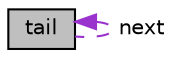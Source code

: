 digraph "tail"
{
 // LATEX_PDF_SIZE
  edge [fontname="Helvetica",fontsize="10",labelfontname="Helvetica",labelfontsize="10"];
  node [fontname="Helvetica",fontsize="10",shape=record];
  Node1 [label="tail",height=0.2,width=0.4,color="black", fillcolor="grey75", style="filled", fontcolor="black",tooltip="Linked list che contiene le coordinate di ogni elemento della coda di snake."];
  Node1 -> Node1 [dir="back",color="darkorchid3",fontsize="10",style="dashed",label=" next" ];
}
